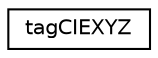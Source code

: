 digraph G
{
  edge [fontname="Helvetica",fontsize="10",labelfontname="Helvetica",labelfontsize="10"];
  node [fontname="Helvetica",fontsize="10",shape=record];
  rankdir="LR";
  Node1 [label="tagCIEXYZ",height=0.2,width=0.4,color="black", fillcolor="white", style="filled",URL="$structtag_c_i_e_x_y_z.html"];
}
